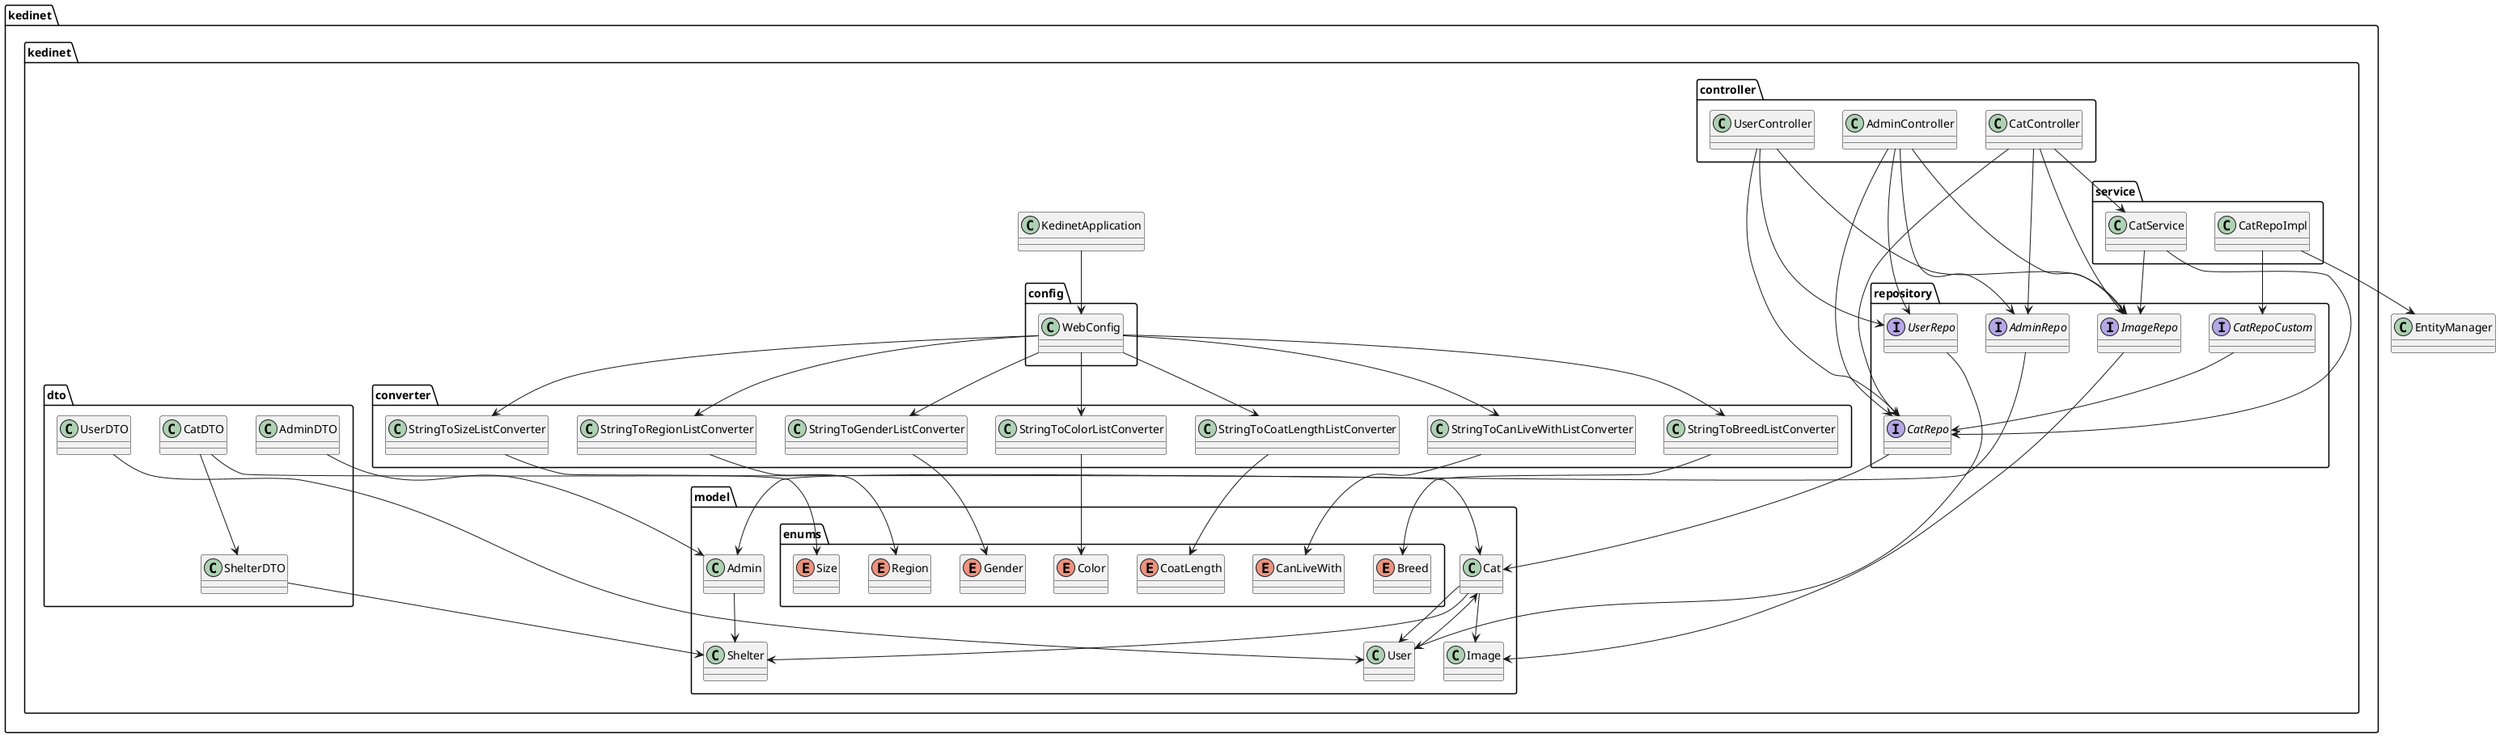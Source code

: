 @startuml
package kedinet.kedinet {
    class KedinetApplication
}

package kedinet.kedinet.config {
    class WebConfig
}

package kedinet.kedinet.controller {
    class AdminController
    class CatController
    class UserController
}

package kedinet.kedinet.converter {
    class StringToBreedListConverter
    class StringToCanLiveWithListConverter
    class StringToCoatLengthListConverter
    class StringToColorListConverter
    class StringToGenderListConverter
    class StringToRegionListConverter
    class StringToSizeListConverter
}

package kedinet.kedinet.dto {
    class AdminDTO
    class CatDTO
    class ShelterDTO
    class UserDTO
}

package kedinet.kedinet.model {
    class Admin
    class Cat
    class Image
    class Shelter
    class User
}

package kedinet.kedinet.model.enums {
    enum Breed
    enum CanLiveWith
    enum CoatLength
    enum Color
    enum Gender
    enum Region
    enum Size
}

package kedinet.kedinet.repository {
    interface AdminRepo
    interface CatRepo
    interface CatRepoCustom
    interface ImageRepo
    interface UserRepo
}

package kedinet.kedinet.service {
    class CatRepoImpl
    class CatService
}

KedinetApplication --> WebConfig

WebConfig --> StringToSizeListConverter
WebConfig --> StringToBreedListConverter
WebConfig --> StringToCanLiveWithListConverter
WebConfig --> StringToCoatLengthListConverter
WebConfig --> StringToColorListConverter
WebConfig --> StringToGenderListConverter
WebConfig --> StringToRegionListConverter

AdminController --> AdminRepo
AdminController --> CatRepo
AdminController --> ImageRepo
AdminController --> UserRepo

CatController --> CatService
CatController --> CatRepo
CatController --> ImageRepo
CatController --> AdminRepo

UserController --> UserRepo
UserController --> CatRepo
UserController --> ImageRepo

CatRepoImpl --> EntityManager
CatService --> CatRepo
CatService --> ImageRepo

Admin --> Shelter
Cat --> Shelter
Cat --> Image
Cat --> User
User --> Cat

AdminRepo --> Admin
CatRepo --> Cat
CatRepoCustom --> CatRepo
ImageRepo --> Image
UserRepo --> User
CatRepoImpl --> CatRepoCustom

AdminDTO --> Admin
CatDTO --> Cat
CatDTO --> ShelterDTO
ShelterDTO --> Shelter
UserDTO --> User

StringToSizeListConverter --> Size
StringToBreedListConverter --> Breed
StringToCanLiveWithListConverter --> CanLiveWith
StringToCoatLengthListConverter --> CoatLength
StringToColorListConverter --> Color
StringToGenderListConverter --> Gender
StringToRegionListConverter --> Region

@enduml
